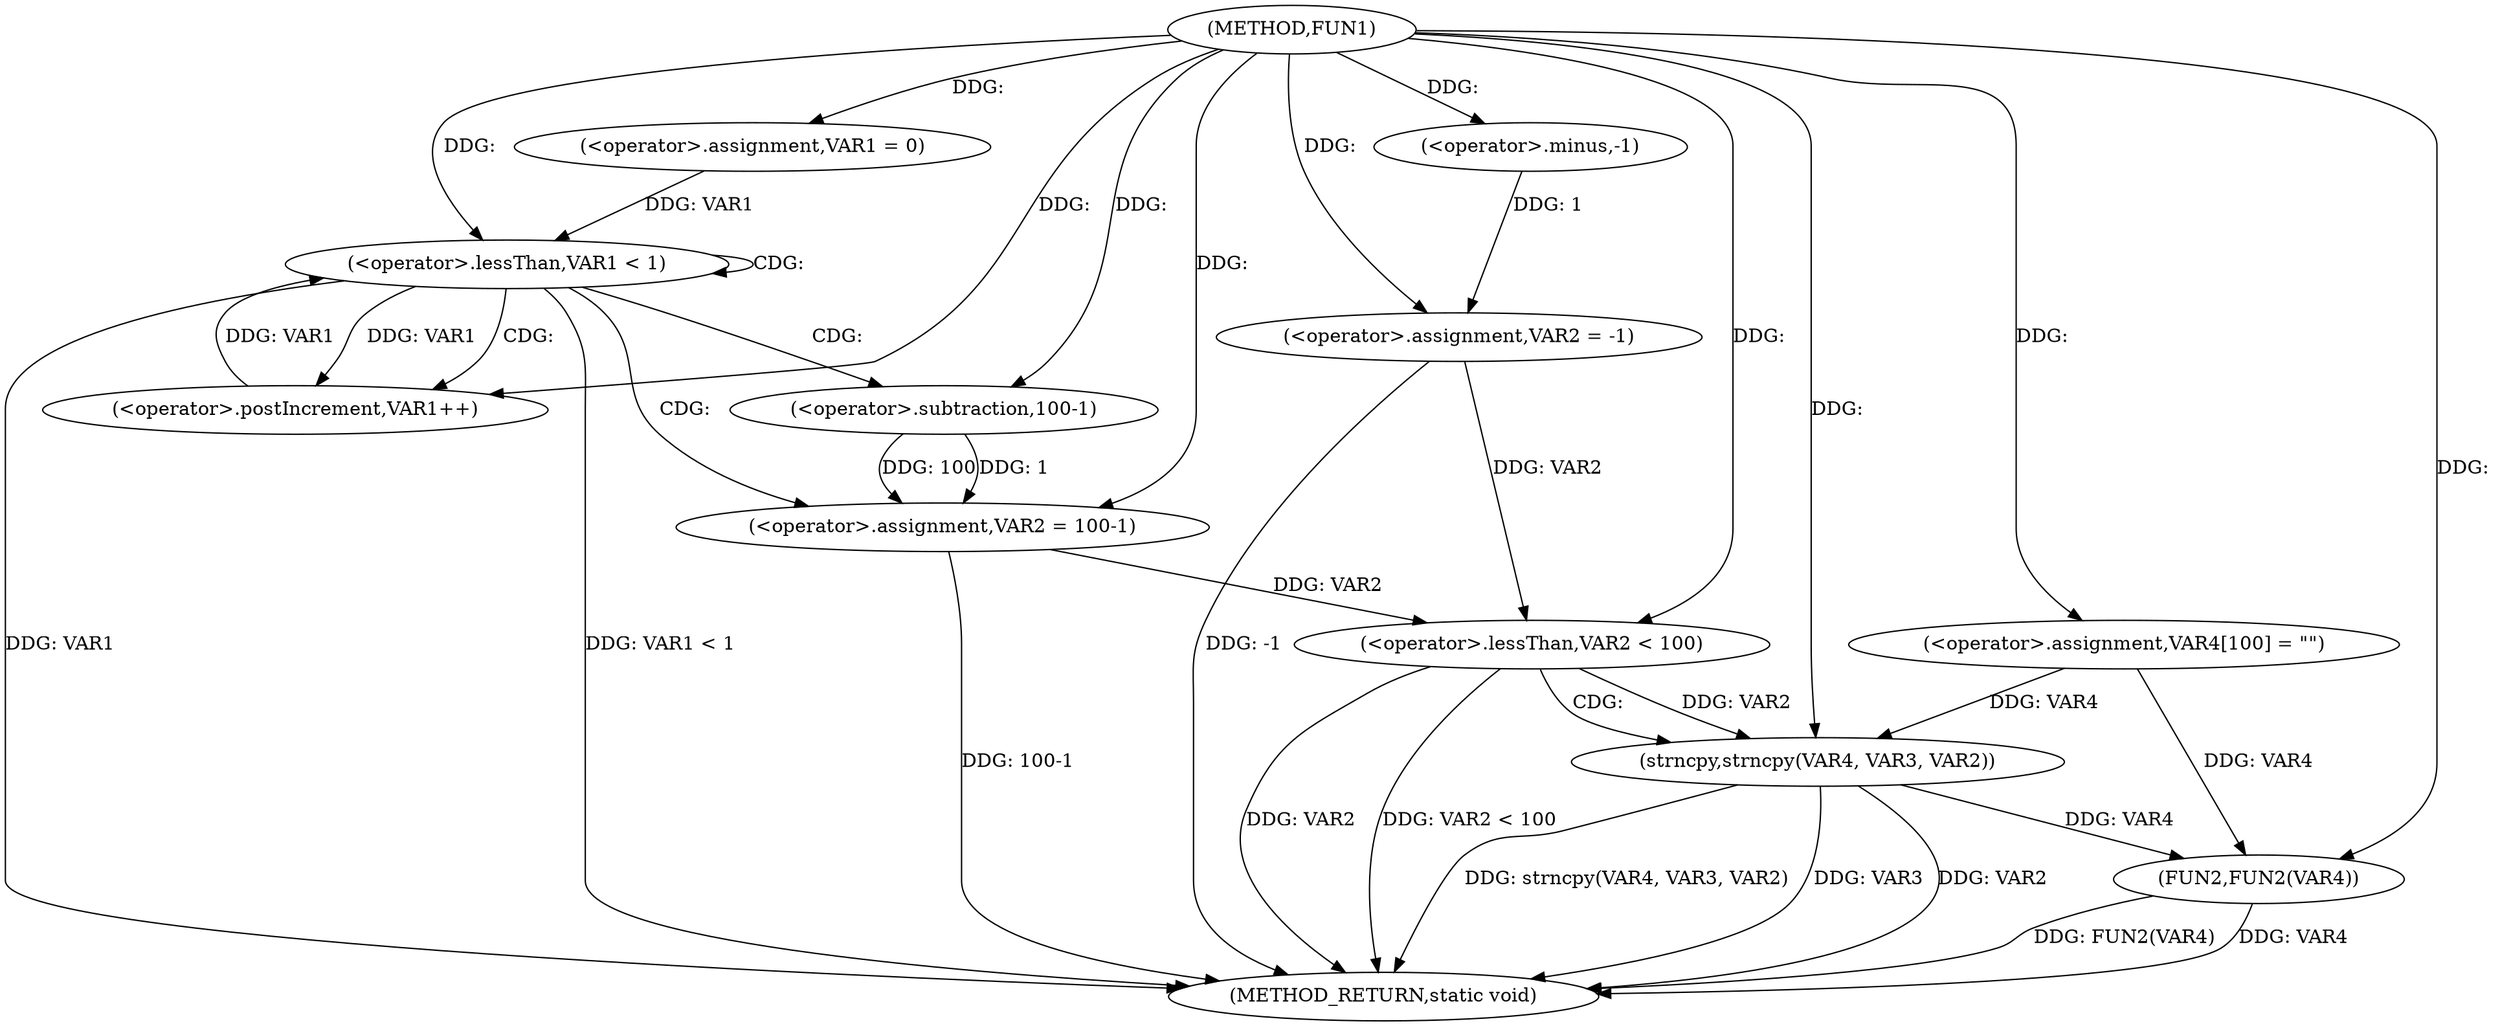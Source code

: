 digraph FUN1 {  
"1000100" [label = "(METHOD,FUN1)" ]
"1000140" [label = "(METHOD_RETURN,static void)" ]
"1000104" [label = "(<operator>.assignment,VAR2 = -1)" ]
"1000106" [label = "(<operator>.minus,-1)" ]
"1000109" [label = "(<operator>.assignment,VAR1 = 0)" ]
"1000112" [label = "(<operator>.lessThan,VAR1 < 1)" ]
"1000115" [label = "(<operator>.postIncrement,VAR1++)" ]
"1000118" [label = "(<operator>.assignment,VAR2 = 100-1)" ]
"1000120" [label = "(<operator>.subtraction,100-1)" ]
"1000126" [label = "(<operator>.assignment,VAR4[100] = \"\")" ]
"1000130" [label = "(<operator>.lessThan,VAR2 < 100)" ]
"1000134" [label = "(strncpy,strncpy(VAR4, VAR3, VAR2))" ]
"1000138" [label = "(FUN2,FUN2(VAR4))" ]
  "1000138" -> "1000140"  [ label = "DDG: VAR4"] 
  "1000134" -> "1000140"  [ label = "DDG: strncpy(VAR4, VAR3, VAR2)"] 
  "1000112" -> "1000140"  [ label = "DDG: VAR1 < 1"] 
  "1000134" -> "1000140"  [ label = "DDG: VAR3"] 
  "1000138" -> "1000140"  [ label = "DDG: FUN2(VAR4)"] 
  "1000130" -> "1000140"  [ label = "DDG: VAR2"] 
  "1000130" -> "1000140"  [ label = "DDG: VAR2 < 100"] 
  "1000112" -> "1000140"  [ label = "DDG: VAR1"] 
  "1000118" -> "1000140"  [ label = "DDG: 100-1"] 
  "1000134" -> "1000140"  [ label = "DDG: VAR2"] 
  "1000104" -> "1000140"  [ label = "DDG: -1"] 
  "1000106" -> "1000104"  [ label = "DDG: 1"] 
  "1000100" -> "1000104"  [ label = "DDG: "] 
  "1000100" -> "1000106"  [ label = "DDG: "] 
  "1000100" -> "1000109"  [ label = "DDG: "] 
  "1000109" -> "1000112"  [ label = "DDG: VAR1"] 
  "1000115" -> "1000112"  [ label = "DDG: VAR1"] 
  "1000100" -> "1000112"  [ label = "DDG: "] 
  "1000112" -> "1000115"  [ label = "DDG: VAR1"] 
  "1000100" -> "1000115"  [ label = "DDG: "] 
  "1000120" -> "1000118"  [ label = "DDG: 100"] 
  "1000120" -> "1000118"  [ label = "DDG: 1"] 
  "1000100" -> "1000118"  [ label = "DDG: "] 
  "1000100" -> "1000120"  [ label = "DDG: "] 
  "1000100" -> "1000126"  [ label = "DDG: "] 
  "1000104" -> "1000130"  [ label = "DDG: VAR2"] 
  "1000118" -> "1000130"  [ label = "DDG: VAR2"] 
  "1000100" -> "1000130"  [ label = "DDG: "] 
  "1000126" -> "1000134"  [ label = "DDG: VAR4"] 
  "1000100" -> "1000134"  [ label = "DDG: "] 
  "1000130" -> "1000134"  [ label = "DDG: VAR2"] 
  "1000126" -> "1000138"  [ label = "DDG: VAR4"] 
  "1000134" -> "1000138"  [ label = "DDG: VAR4"] 
  "1000100" -> "1000138"  [ label = "DDG: "] 
  "1000112" -> "1000112"  [ label = "CDG: "] 
  "1000112" -> "1000115"  [ label = "CDG: "] 
  "1000112" -> "1000120"  [ label = "CDG: "] 
  "1000112" -> "1000118"  [ label = "CDG: "] 
  "1000130" -> "1000134"  [ label = "CDG: "] 
}
